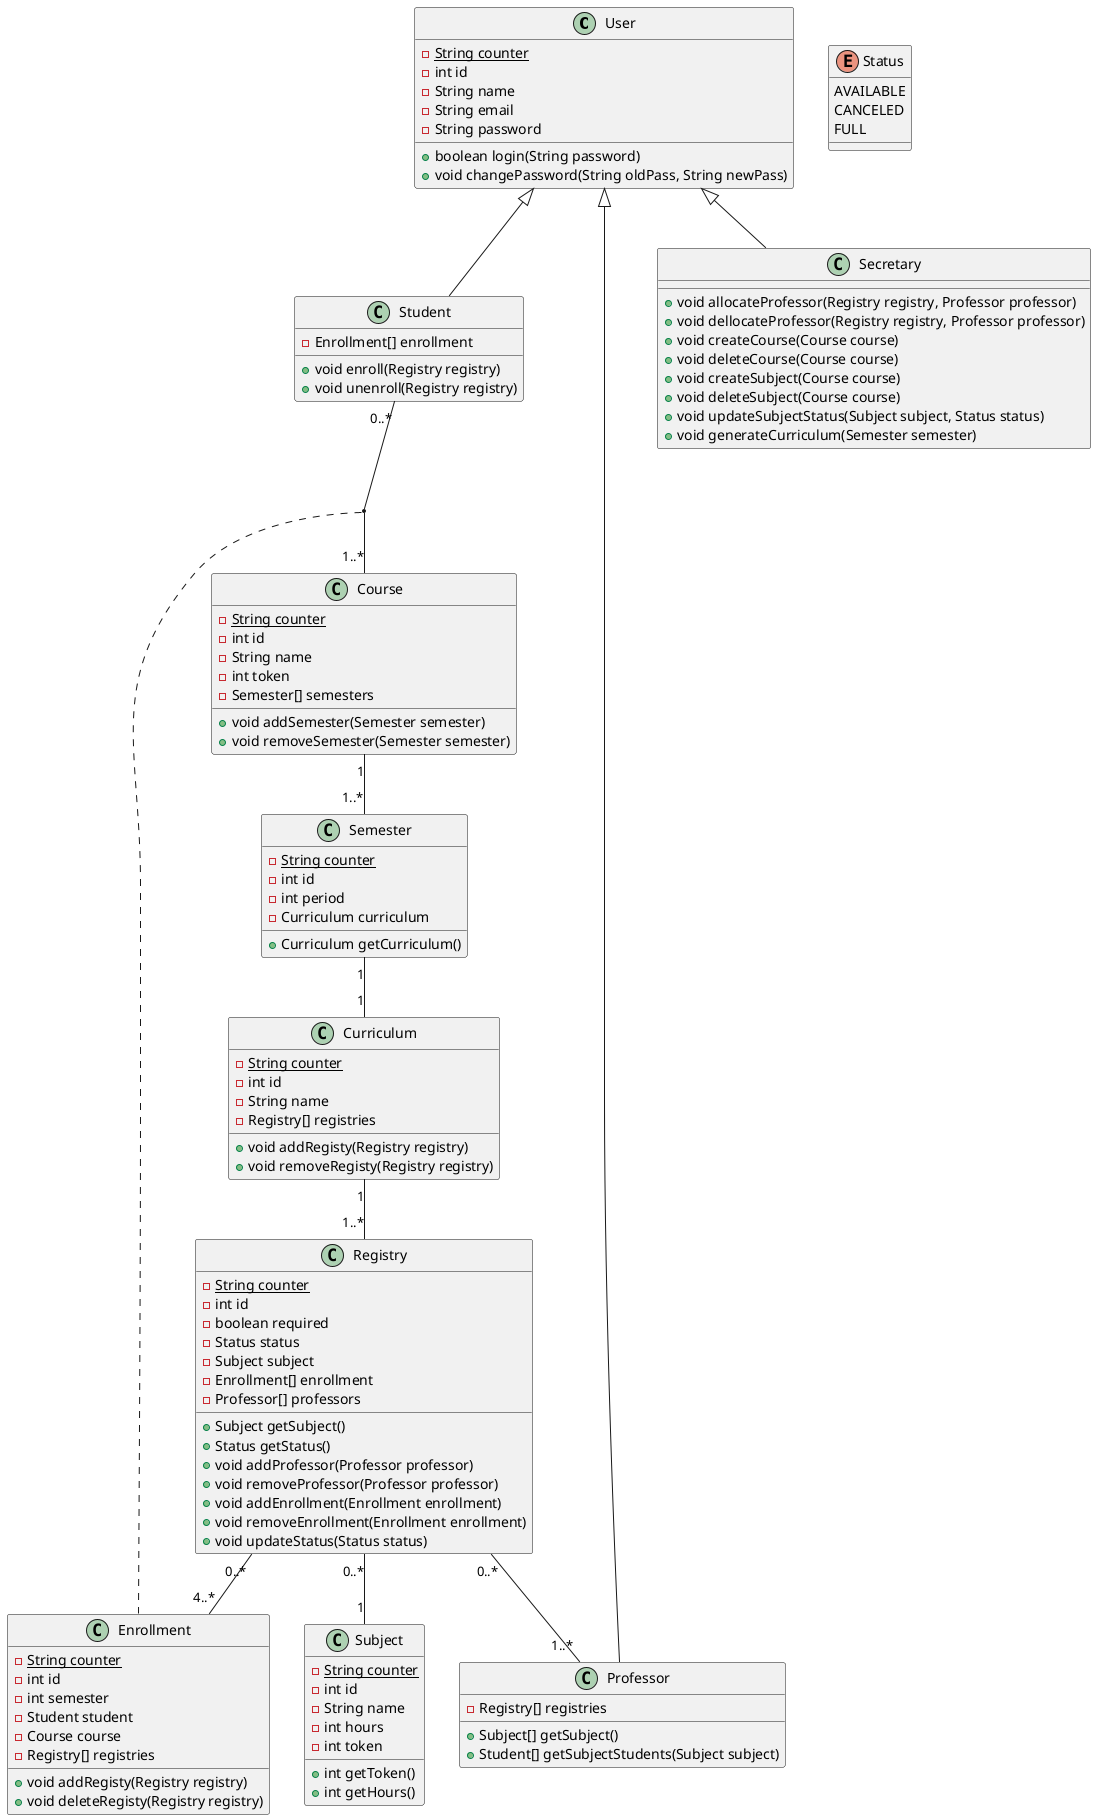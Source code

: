 @startuml

class User {
    -{static} String counter
    -int id
    -String name
    -String email
    -String password
    +boolean login(String password)
    +void changePassword(String oldPass, String newPass)
}
class Student {
    -Enrollment[] enrollment
    +void enroll(Registry registry)
    +void unenroll(Registry registry)
}
class Professor {
    -Registry[] registries
    +Subject[] getSubject()
    +Student[] getSubjectStudents(Subject subject)
}
class Secretary {
    +void allocateProfessor(Registry registry, Professor professor)
    +void dellocateProfessor(Registry registry, Professor professor)
    +void createCourse(Course course)
    +void deleteCourse(Course course)
    +void createSubject(Course course)
    +void deleteSubject(Course course)
    +void updateSubjectStatus(Subject subject, Status status)
    +void generateCurriculum(Semester semester)
}
class Enrollment {
    -{static} String counter
    -int id
    -int semester
    -Student student
    -Course course
    -Registry[] registries
    +void addRegisty(Registry registry)
    +void deleteRegisty(Registry registry)
}
class Course {
    -{static} String counter
    -int id
    -String name
    -int token
    -Semester[] semesters
    +void addSemester(Semester semester)
    +void removeSemester(Semester semester)
}
class Semester {
    -{static} String counter
    -int id
    -int period
    -Curriculum curriculum
    +Curriculum getCurriculum()
}
class Curriculum {
    -{static} String counter
    -int id
    -String name
    -Registry[] registries
    +void addRegisty(Registry registry)
    +void removeRegisty(Registry registry)
}
class Subject {
    -{static} String counter
    -int id
    -String name
    -int hours
    -int token
    +int getToken()
    +int getHours()
}
class Registry {
    -{static} String counter
    -int id
    -boolean required
    -Status status
    -Subject subject
    -Enrollment[] enrollment
    -Professor[] professors
    +Subject getSubject()
    +Status getStatus()
    +void addProfessor(Professor professor)
    +void removeProfessor(Professor professor)
    +void addEnrollment(Enrollment enrollment)
    +void removeEnrollment(Enrollment enrollment)
    +void updateStatus(Status status)
}

enum Status {
    AVAILABLE
    CANCELED
    FULL
}

User <|-- Student
User <|-- Professor
User <|-- Secretary

Course "1" -- "1..*" Semester
Semester "1" -- "1" Curriculum
Curriculum "1" -- "1..*" Registry
Registry "0..*" -- "1" Subject
Student "0..*" -- "1..*" Course
(Student, Course) . Enrollment
Registry "0..*" -- "4..*" Enrollment
Registry "0..*" -- "1..*" Professor

@enduml